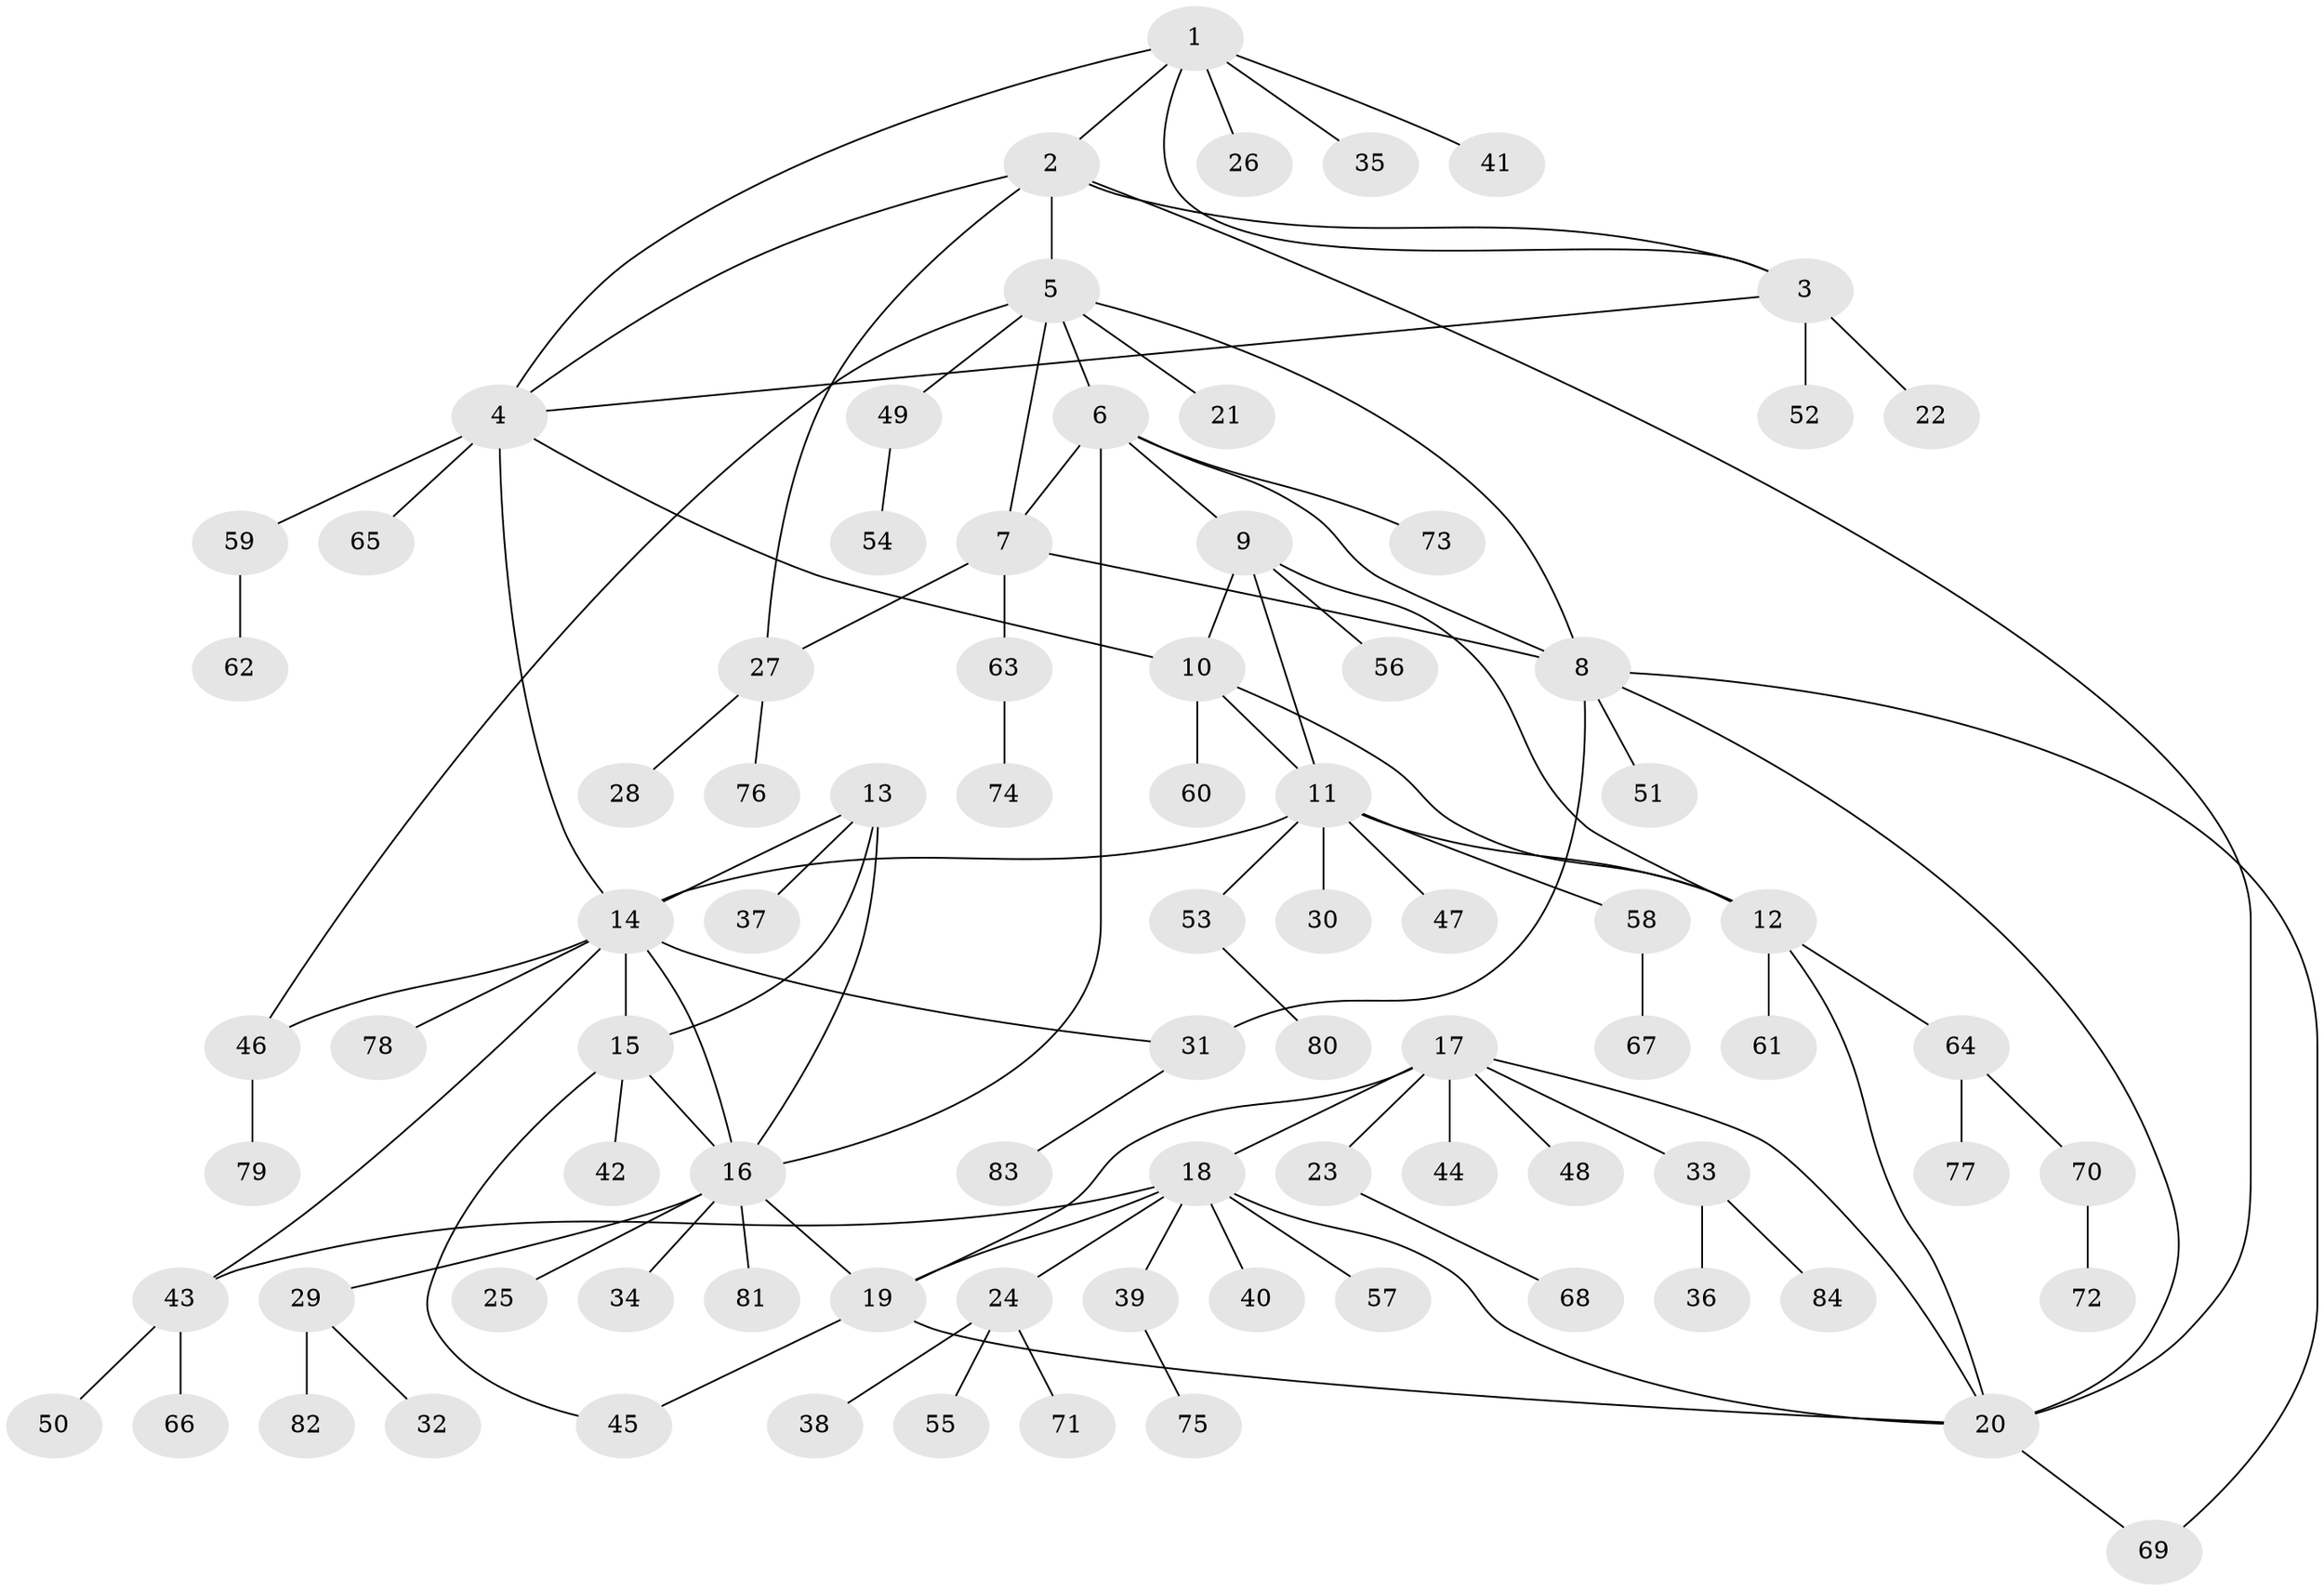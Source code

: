 // Generated by graph-tools (version 1.1) at 2025/15/03/09/25 04:15:46]
// undirected, 84 vertices, 110 edges
graph export_dot {
graph [start="1"]
  node [color=gray90,style=filled];
  1;
  2;
  3;
  4;
  5;
  6;
  7;
  8;
  9;
  10;
  11;
  12;
  13;
  14;
  15;
  16;
  17;
  18;
  19;
  20;
  21;
  22;
  23;
  24;
  25;
  26;
  27;
  28;
  29;
  30;
  31;
  32;
  33;
  34;
  35;
  36;
  37;
  38;
  39;
  40;
  41;
  42;
  43;
  44;
  45;
  46;
  47;
  48;
  49;
  50;
  51;
  52;
  53;
  54;
  55;
  56;
  57;
  58;
  59;
  60;
  61;
  62;
  63;
  64;
  65;
  66;
  67;
  68;
  69;
  70;
  71;
  72;
  73;
  74;
  75;
  76;
  77;
  78;
  79;
  80;
  81;
  82;
  83;
  84;
  1 -- 2;
  1 -- 3;
  1 -- 4;
  1 -- 26;
  1 -- 35;
  1 -- 41;
  2 -- 3;
  2 -- 4;
  2 -- 5;
  2 -- 20;
  2 -- 27;
  3 -- 4;
  3 -- 22;
  3 -- 52;
  4 -- 10;
  4 -- 14;
  4 -- 59;
  4 -- 65;
  5 -- 6;
  5 -- 7;
  5 -- 8;
  5 -- 21;
  5 -- 46;
  5 -- 49;
  6 -- 7;
  6 -- 8;
  6 -- 9;
  6 -- 16;
  6 -- 73;
  7 -- 8;
  7 -- 27;
  7 -- 63;
  8 -- 20;
  8 -- 31;
  8 -- 51;
  8 -- 69;
  9 -- 10;
  9 -- 11;
  9 -- 12;
  9 -- 56;
  10 -- 11;
  10 -- 12;
  10 -- 60;
  11 -- 12;
  11 -- 14;
  11 -- 30;
  11 -- 47;
  11 -- 53;
  11 -- 58;
  12 -- 20;
  12 -- 61;
  12 -- 64;
  13 -- 14;
  13 -- 15;
  13 -- 16;
  13 -- 37;
  14 -- 15;
  14 -- 16;
  14 -- 31;
  14 -- 43;
  14 -- 46;
  14 -- 78;
  15 -- 16;
  15 -- 42;
  15 -- 45;
  16 -- 19;
  16 -- 25;
  16 -- 29;
  16 -- 34;
  16 -- 81;
  17 -- 18;
  17 -- 19;
  17 -- 20;
  17 -- 23;
  17 -- 33;
  17 -- 44;
  17 -- 48;
  18 -- 19;
  18 -- 20;
  18 -- 24;
  18 -- 39;
  18 -- 40;
  18 -- 43;
  18 -- 57;
  19 -- 20;
  19 -- 45;
  20 -- 69;
  23 -- 68;
  24 -- 38;
  24 -- 55;
  24 -- 71;
  27 -- 28;
  27 -- 76;
  29 -- 32;
  29 -- 82;
  31 -- 83;
  33 -- 36;
  33 -- 84;
  39 -- 75;
  43 -- 50;
  43 -- 66;
  46 -- 79;
  49 -- 54;
  53 -- 80;
  58 -- 67;
  59 -- 62;
  63 -- 74;
  64 -- 70;
  64 -- 77;
  70 -- 72;
}

